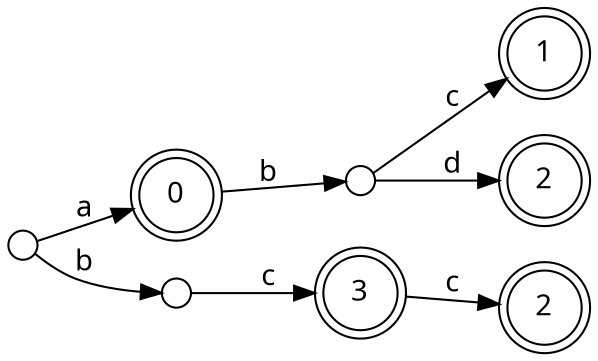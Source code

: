 digraph trie {
    //fontname="Helvetica,Arial,sans-serif"
    node [fontname="sans-serif"]
    edge [fontname="sans-serif"]
    rankdir=LR;
    node [shape = doublecircle, width=0.0, label = "0"]; 1;
    node [shape = doublecircle, width=0.0, label = "1"]; 3;
    node [shape = doublecircle, width=0.0, label = "2"]; 4;
    node [shape = doublecircle, width=0.0, label = "3"]; 6;
    node [shape = doublecircle, width=0.0, label = "2"]; 7;
    node [shape = circle, width=0.2, label = ""];
    0->1 [label = "a"];
    1->2 [label = "b"];
    2->3 [label = "c"];
    2->4 [label = "d"];
    0->5 [label = "b"];
    5->6 [label = "c"];
    6->7 [label = "c"];
}
